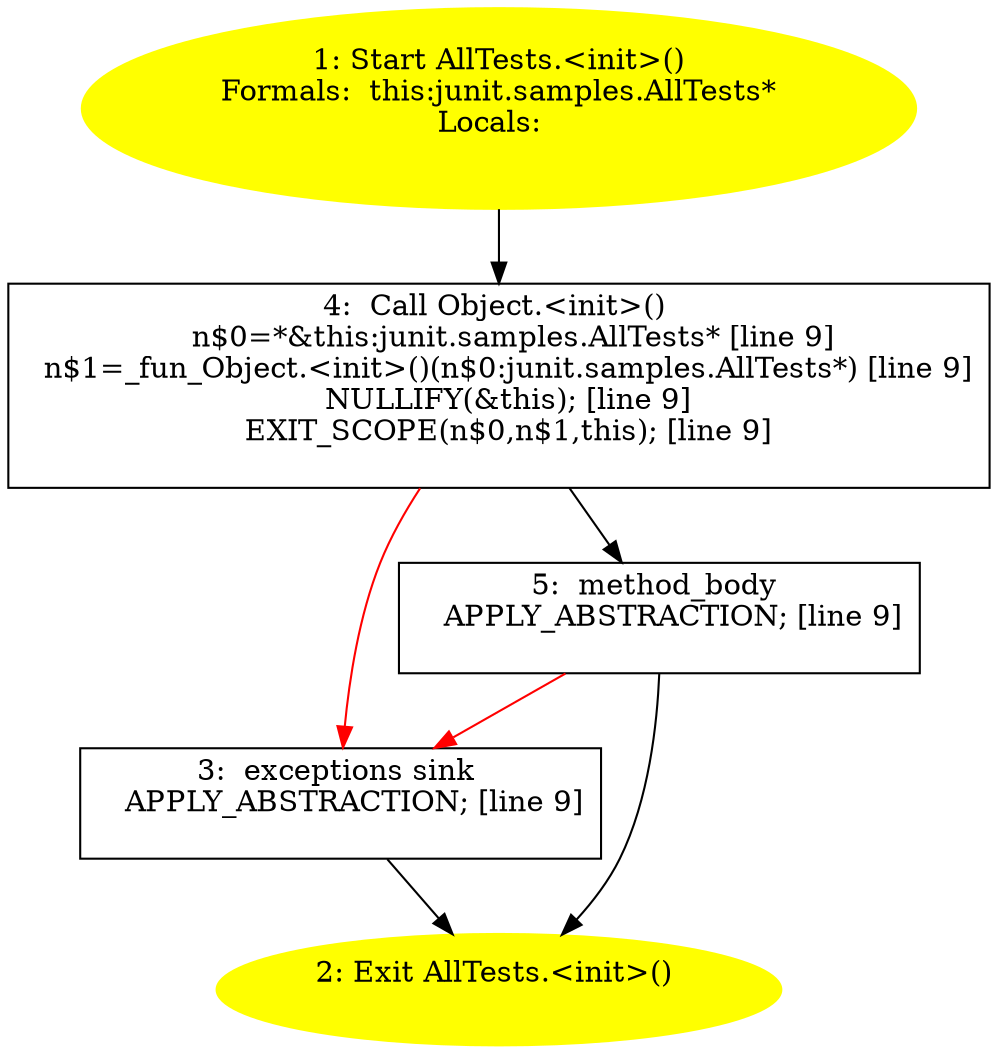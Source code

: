 /* @generated */
digraph cfg {
"junit.samples.AllTests.<init>().ab2e85c976441b703a00183c11405d2c_1" [label="1: Start AllTests.<init>()\nFormals:  this:junit.samples.AllTests*\nLocals:  \n  " color=yellow style=filled]
	

	 "junit.samples.AllTests.<init>().ab2e85c976441b703a00183c11405d2c_1" -> "junit.samples.AllTests.<init>().ab2e85c976441b703a00183c11405d2c_4" ;
"junit.samples.AllTests.<init>().ab2e85c976441b703a00183c11405d2c_2" [label="2: Exit AllTests.<init>() \n  " color=yellow style=filled]
	

"junit.samples.AllTests.<init>().ab2e85c976441b703a00183c11405d2c_3" [label="3:  exceptions sink \n   APPLY_ABSTRACTION; [line 9]\n " shape="box"]
	

	 "junit.samples.AllTests.<init>().ab2e85c976441b703a00183c11405d2c_3" -> "junit.samples.AllTests.<init>().ab2e85c976441b703a00183c11405d2c_2" ;
"junit.samples.AllTests.<init>().ab2e85c976441b703a00183c11405d2c_4" [label="4:  Call Object.<init>() \n   n$0=*&this:junit.samples.AllTests* [line 9]\n  n$1=_fun_Object.<init>()(n$0:junit.samples.AllTests*) [line 9]\n  NULLIFY(&this); [line 9]\n  EXIT_SCOPE(n$0,n$1,this); [line 9]\n " shape="box"]
	

	 "junit.samples.AllTests.<init>().ab2e85c976441b703a00183c11405d2c_4" -> "junit.samples.AllTests.<init>().ab2e85c976441b703a00183c11405d2c_5" ;
	 "junit.samples.AllTests.<init>().ab2e85c976441b703a00183c11405d2c_4" -> "junit.samples.AllTests.<init>().ab2e85c976441b703a00183c11405d2c_3" [color="red" ];
"junit.samples.AllTests.<init>().ab2e85c976441b703a00183c11405d2c_5" [label="5:  method_body \n   APPLY_ABSTRACTION; [line 9]\n " shape="box"]
	

	 "junit.samples.AllTests.<init>().ab2e85c976441b703a00183c11405d2c_5" -> "junit.samples.AllTests.<init>().ab2e85c976441b703a00183c11405d2c_2" ;
	 "junit.samples.AllTests.<init>().ab2e85c976441b703a00183c11405d2c_5" -> "junit.samples.AllTests.<init>().ab2e85c976441b703a00183c11405d2c_3" [color="red" ];
}
